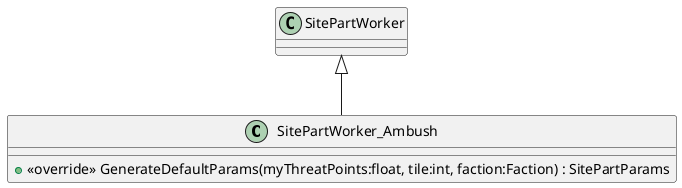 @startuml
class SitePartWorker_Ambush {
    + <<override>> GenerateDefaultParams(myThreatPoints:float, tile:int, faction:Faction) : SitePartParams
}
SitePartWorker <|-- SitePartWorker_Ambush
@enduml
